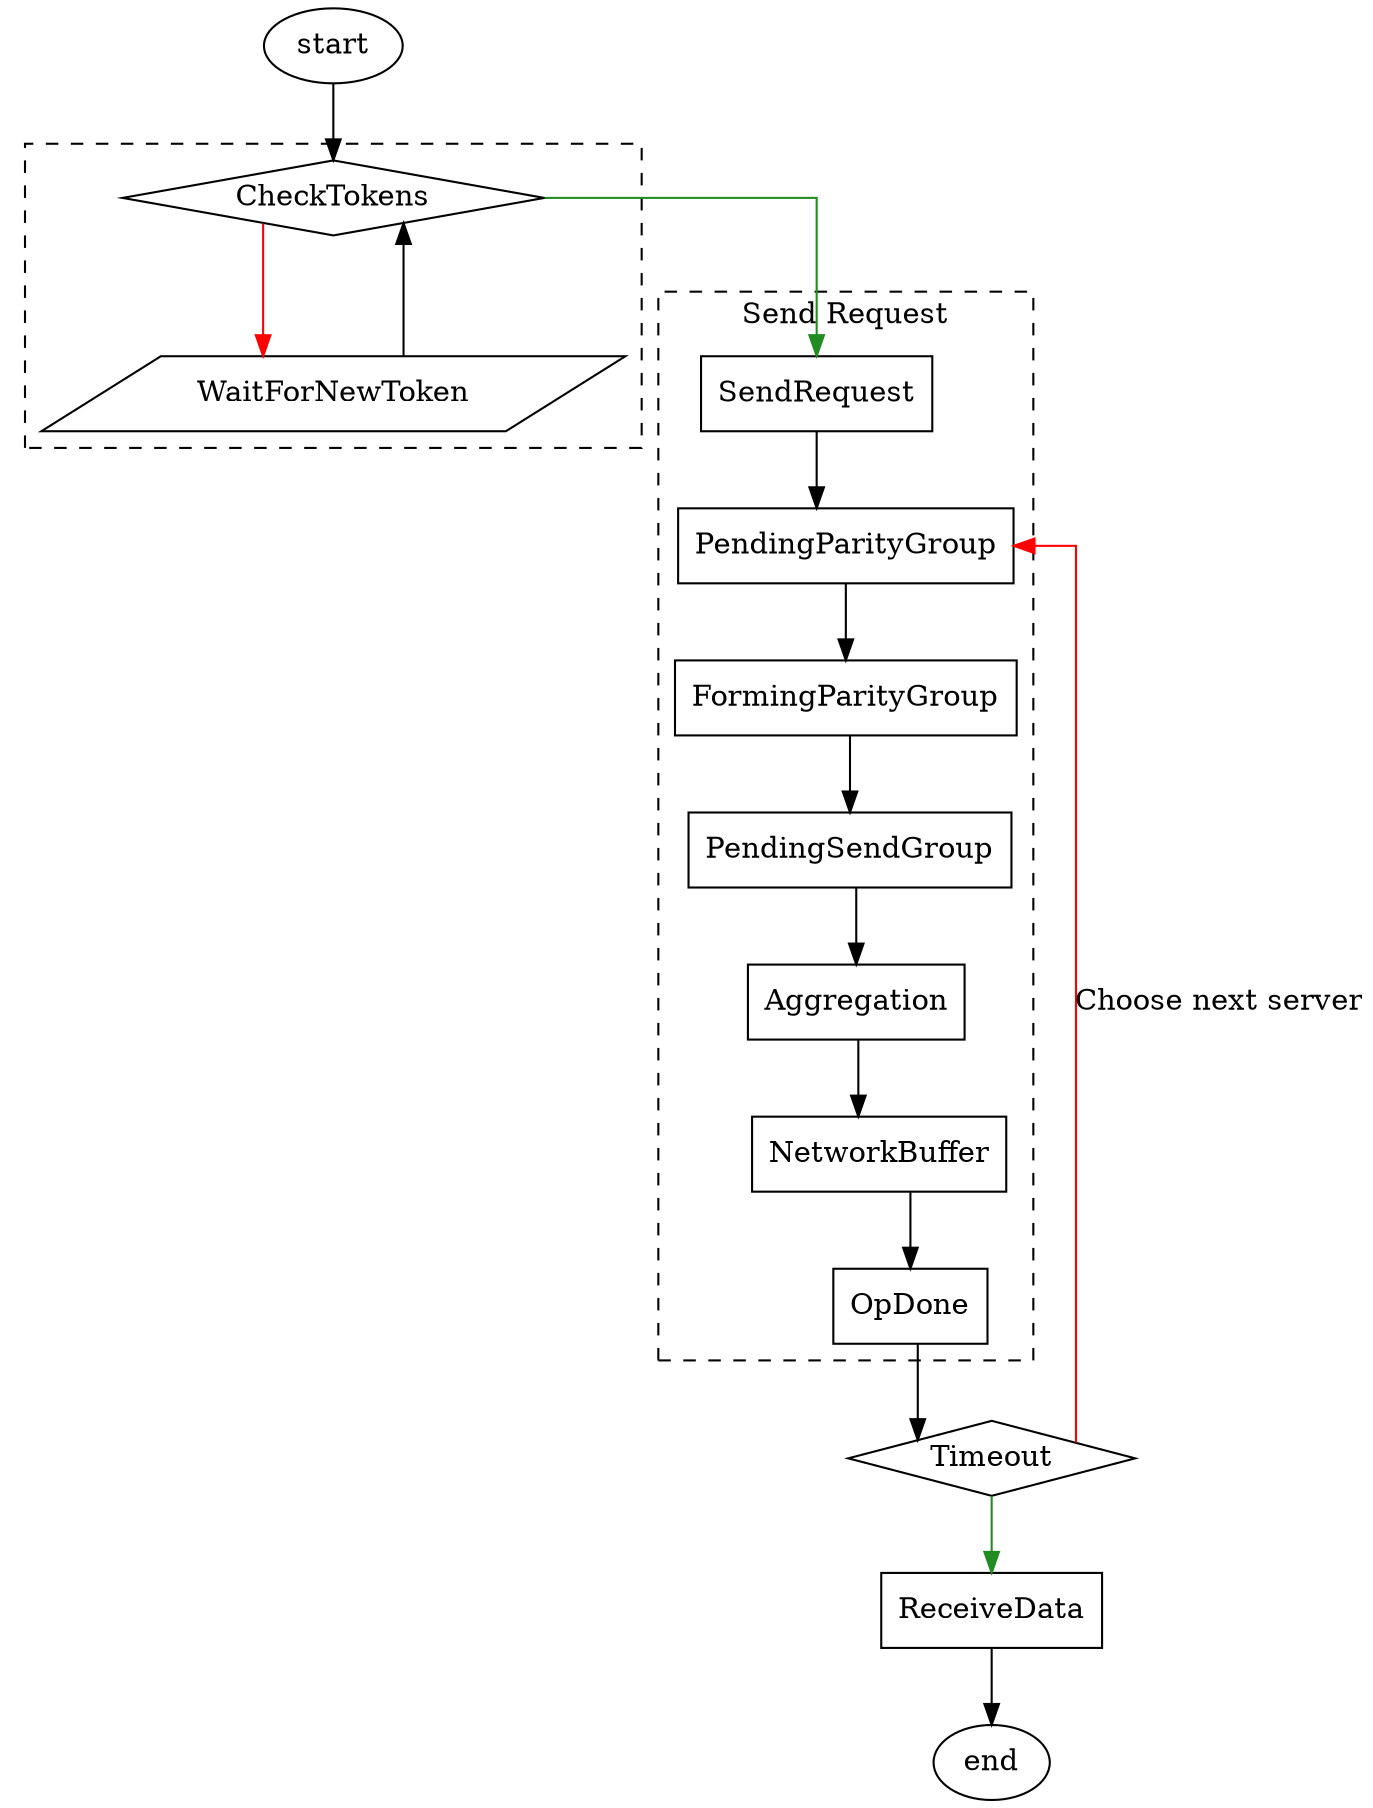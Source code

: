 digraph Client {
    style=dashed
    node [shape=box]
    splines=ortho
    start[shape=oval];
    end[shape=oval];
    
    subgraph cluster_0 {
        SendRequest -> PendingParityGroup
        PendingParityGroup -> FormingParityGroup -> PendingSendGroup
        PendingSendGroup -> Aggregation -> NetworkBuffer
        NetworkBuffer -> OpDone
        label="Send Request"
    }

    subgraph cluster_token {
        CheckTokens [shape=diamond]
        WaitForNewToken [shape=parallelogram]
        CheckTokens -> SendRequest [color=forestgreen]
        CheckTokens -> WaitForNewToken [color=red]
        WaitForNewToken -> CheckTokens
    }

    start -> CheckTokens
    OpDone -> Timeout
    Timeout [shape=diamond]
    Timeout -> ReceiveData [color=forestgreen]
    ReceiveData -> end
    Timeout -> PendingParityGroup [label="Choose next server" color=red]

    #suggestion [shape=note label="If the parity wall time is very expensive \n and a ping over the network is not, \ncan we make a ping before sending the packet"]
    #suggestion -> DecideServer

}
